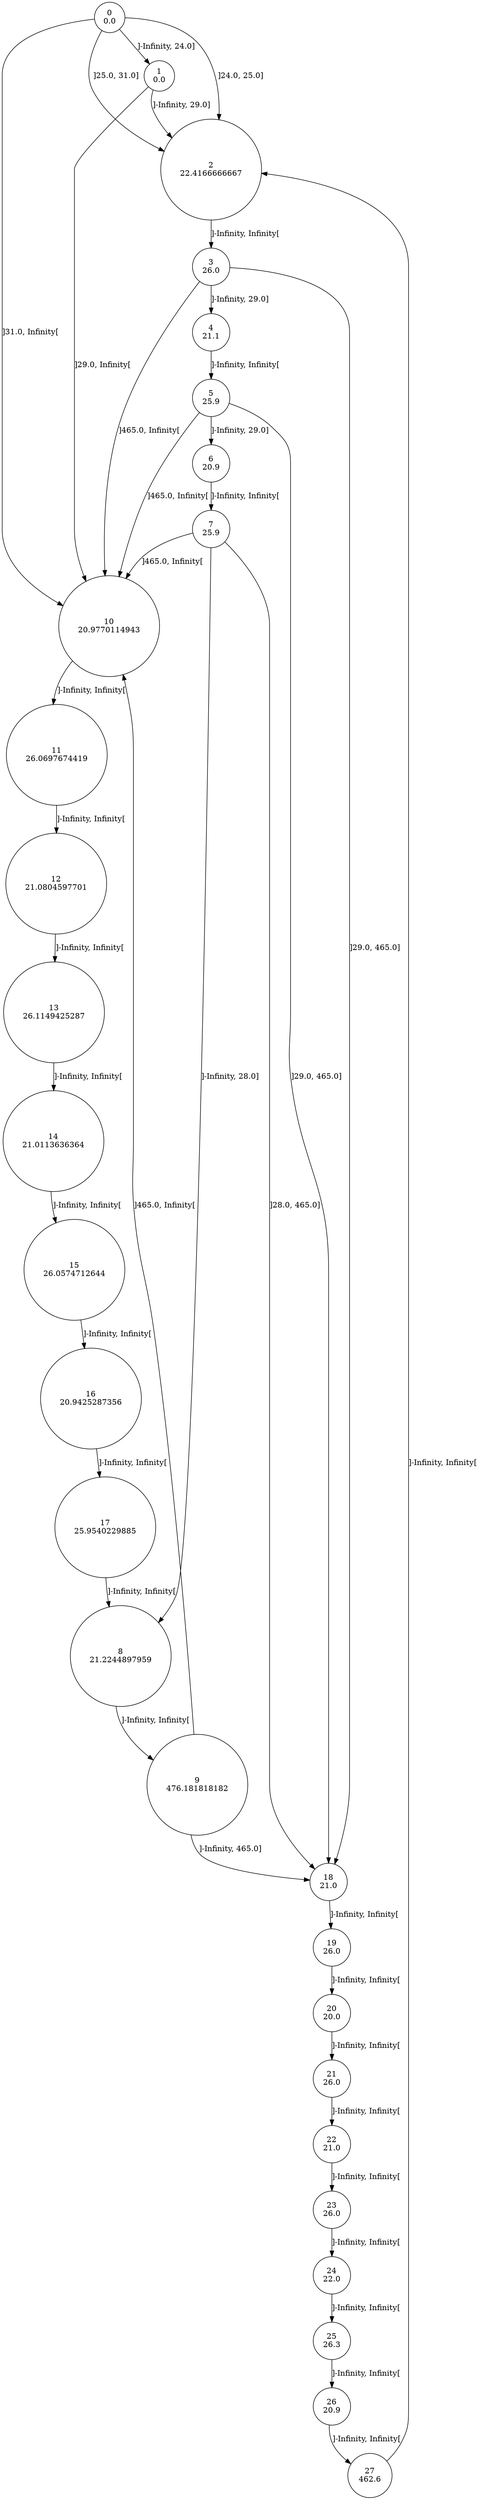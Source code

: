 digraph a {
0 [shape=circle, label="0\n0.0"];
	0 -> 1 [label="]-Infinity, 24.0]"];
	0 -> 2 [label="]24.0, 25.0]"];
	0 -> 2 [label="]25.0, 31.0]"];
	0 -> 10 [label="]31.0, Infinity["];
1 [shape=circle, label="1\n0.0"];
	1 -> 2 [label="]-Infinity, 29.0]"];
	1 -> 10 [label="]29.0, Infinity["];
2 [shape=circle, label="2\n22.4166666667"];
	2 -> 3 [label="]-Infinity, Infinity["];
3 [shape=circle, label="3\n26.0"];
	3 -> 4 [label="]-Infinity, 29.0]"];
	3 -> 18 [label="]29.0, 465.0]"];
	3 -> 10 [label="]465.0, Infinity["];
4 [shape=circle, label="4\n21.1"];
	4 -> 5 [label="]-Infinity, Infinity["];
5 [shape=circle, label="5\n25.9"];
	5 -> 6 [label="]-Infinity, 29.0]"];
	5 -> 18 [label="]29.0, 465.0]"];
	5 -> 10 [label="]465.0, Infinity["];
6 [shape=circle, label="6\n20.9"];
	6 -> 7 [label="]-Infinity, Infinity["];
7 [shape=circle, label="7\n25.9"];
	7 -> 8 [label="]-Infinity, 28.0]"];
	7 -> 18 [label="]28.0, 465.0]"];
	7 -> 10 [label="]465.0, Infinity["];
8 [shape=circle, label="8\n21.2244897959"];
	8 -> 9 [label="]-Infinity, Infinity["];
9 [shape=circle, label="9\n476.181818182"];
	9 -> 18 [label="]-Infinity, 465.0]"];
	9 -> 10 [label="]465.0, Infinity["];
10 [shape=circle, label="10\n20.9770114943"];
	10 -> 11 [label="]-Infinity, Infinity["];
11 [shape=circle, label="11\n26.0697674419"];
	11 -> 12 [label="]-Infinity, Infinity["];
12 [shape=circle, label="12\n21.0804597701"];
	12 -> 13 [label="]-Infinity, Infinity["];
13 [shape=circle, label="13\n26.1149425287"];
	13 -> 14 [label="]-Infinity, Infinity["];
14 [shape=circle, label="14\n21.0113636364"];
	14 -> 15 [label="]-Infinity, Infinity["];
15 [shape=circle, label="15\n26.0574712644"];
	15 -> 16 [label="]-Infinity, Infinity["];
16 [shape=circle, label="16\n20.9425287356"];
	16 -> 17 [label="]-Infinity, Infinity["];
17 [shape=circle, label="17\n25.9540229885"];
	17 -> 8 [label="]-Infinity, Infinity["];
18 [shape=circle, label="18\n21.0"];
	18 -> 19 [label="]-Infinity, Infinity["];
19 [shape=circle, label="19\n26.0"];
	19 -> 20 [label="]-Infinity, Infinity["];
20 [shape=circle, label="20\n20.0"];
	20 -> 21 [label="]-Infinity, Infinity["];
21 [shape=circle, label="21\n26.0"];
	21 -> 22 [label="]-Infinity, Infinity["];
22 [shape=circle, label="22\n21.0"];
	22 -> 23 [label="]-Infinity, Infinity["];
23 [shape=circle, label="23\n26.0"];
	23 -> 24 [label="]-Infinity, Infinity["];
24 [shape=circle, label="24\n22.0"];
	24 -> 25 [label="]-Infinity, Infinity["];
25 [shape=circle, label="25\n26.3"];
	25 -> 26 [label="]-Infinity, Infinity["];
26 [shape=circle, label="26\n20.9"];
	26 -> 27 [label="]-Infinity, Infinity["];
27 [shape=circle, label="27\n462.6"];
	27 -> 2 [label="]-Infinity, Infinity["];
}